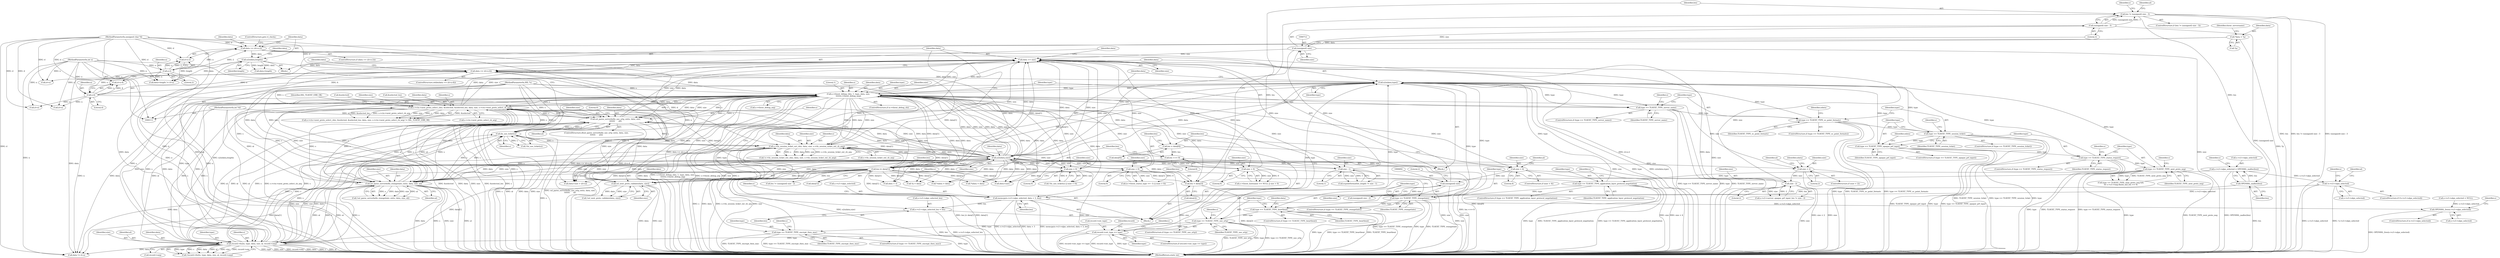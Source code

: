 digraph "0_openssl_fb0bc2b273bcc2d5401dd883fe869af4fc74bb21@API" {
"1000756" [label="(Call,memcpy(s->s3->alpn_selected, data + 3, len))"];
"1000743" [label="(Call,!s->s3->alpn_selected)"];
"1000734" [label="(Call,s->s3->alpn_selected = OPENSSL_malloc(len))"];
"1000740" [label="(Call,OPENSSL_malloc(len))"];
"1000708" [label="(Call,len != (unsigned) size - 3)"];
"1000702" [label="(Call,len = data[2])"];
"1000233" [label="(Call,s->tlsext_debug_cb(s, 1, type, data, size,\n\t\t\t\t\t\ts->tlsext_debug_arg))"];
"1000586" [label="(Call,s->ctx->next_proto_select_cb(s, &selected, &selected_len, data, size, s->ctx->next_proto_select_cb_arg))"];
"1000835" [label="(Call,ssl_parse_serverhello_use_srtp_ext(s, data, size,\n\t\t\t\t\t\t\t      al))"];
"1000389" [label="(Call,tls_use_ticket(s))"];
"1000372" [label="(Call,s->tls_session_ticket_ext_cb(s, data, size, s->tls_session_ticket_ext_cb_arg))"];
"1000781" [label="(Call,ssl_parse_serverhello_renegotiate_ext(s, data, size, al))"];
"1000889" [label="(Call,record->fn2(s, type, data, size, al, record->arg))"];
"1000114" [label="(MethodParameterIn,SSL *s)"];
"1000877" [label="(Call,record->ext_type == type)"];
"1000830" [label="(Call,type == TLSEXT_TYPE_use_srtp)"];
"1000793" [label="(Call,type == TLSEXT_TYPE_heartbeat)"];
"1000775" [label="(Call,type == TLSEXT_TYPE_renegotiate)"];
"1000645" [label="(Call,type == TLSEXT_TYPE_application_layer_protocol_negotiation)"];
"1000542" [label="(Call,type == TLSEXT_TYPE_next_proto_neg)"];
"1000512" [label="(Call,type == TLSEXT_TYPE_status_request)"];
"1000408" [label="(Call,type == TLSEXT_TYPE_opaque_prf_input)"];
"1000362" [label="(Call,type == TLSEXT_TYPE_session_ticket)"];
"1000269" [label="(Call,type == TLSEXT_TYPE_ec_point_formats)"];
"1000243" [label="(Call,type == TLSEXT_TYPE_server_name)"];
"1000214" [label="(Call,n2s(data,type))"];
"1000206" [label="(Call,data <= (d+n-4))"];
"1000926" [label="(Call,data += size)"];
"1000286" [label="(Call,size - 1)"];
"1000217" [label="(Call,n2s(data,size))"];
"1000682" [label="(Call,len |= data[1])"];
"1000679" [label="(Call,len <<= 8)"];
"1000674" [label="(Call,len = data[0])"];
"1000711" [label="(Call,(unsigned) size)"];
"1000691" [label="(Call,(unsigned) size)"];
"1000664" [label="(Call,size < 4)"];
"1000441" [label="(Call,size - 2)"];
"1000417" [label="(Call,size < 2)"];
"1000524" [label="(Call,size > 0)"];
"1000254" [label="(Call,size > 0)"];
"1000391" [label="(Call,size > 0)"];
"1000187" [label="(Call,n2s(data,length))"];
"1000179" [label="(Call,data >= (d+n-2))"];
"1000124" [label="(Call,*data = *p)"];
"1000116" [label="(MethodParameterIn,unsigned char *d)"];
"1000183" [label="(Call,n-2)"];
"1000117" [label="(MethodParameterIn,int n)"];
"1000210" [label="(Call,n-4)"];
"1000903" [label="(Call,type == TLSEXT_TYPE_encrypt_then_mac)"];
"1000118" [label="(MethodParameterIn,int *al)"];
"1000574" [label="(Call,ssl_next_proto_validate(data, size))"];
"1000710" [label="(Call,(unsigned) size - 3)"];
"1000728" [label="(Call,OPENSSL_free(s->s3->alpn_selected))"];
"1000766" [label="(Call,s->s3->alpn_selected_len = len)"];
"1000375" [label="(Identifier,size)"];
"1000124" [label="(Call,*data = *p)"];
"1000388" [label="(Call,!tls_use_ticket(s))"];
"1000362" [label="(Call,type == TLSEXT_TYPE_session_ticket)"];
"1000689" [label="(Identifier,len)"];
"1000286" [label="(Call,size - 1)"];
"1000216" [label="(Identifier,type)"];
"1000371" [label="(Call,!s->tls_session_ticket_ext_cb(s, data, size, s->tls_session_ticket_ext_cb_arg))"];
"1000752" [label="(Identifier,al)"];
"1000235" [label="(Literal,1)"];
"1000234" [label="(Identifier,s)"];
"1000542" [label="(Call,type == TLSEXT_TYPE_next_proto_neg)"];
"1000690" [label="(Call,(unsigned) size - 2)"];
"1000512" [label="(Call,type == TLSEXT_TYPE_status_request)"];
"1000792" [label="(ControlStructure,if (type == TLSEXT_TYPE_heartbeat))"];
"1000725" [label="(Identifier,s)"];
"1000376" [label="(Call,s->tls_session_ticket_ext_cb_arg)"];
"1000781" [label="(Call,ssl_parse_serverhello_renegotiate_ext(s, data, size, al))"];
"1000243" [label="(Call,type == TLSEXT_TYPE_server_name)"];
"1000794" [label="(Identifier,type)"];
"1000237" [label="(Identifier,data)"];
"1000213" [label="(Block,)"];
"1000211" [label="(Identifier,n)"];
"1000393" [label="(Literal,0)"];
"1000998" [label="(Call,*p = data)"];
"1000775" [label="(Call,type == TLSEXT_TYPE_renegotiate)"];
"1000681" [label="(Literal,8)"];
"1000722" [label="(ControlStructure,if (s->s3->alpn_selected))"];
"1000663" [label="(ControlStructure,if (size < 4))"];
"1000890" [label="(Identifier,s)"];
"1000389" [label="(Call,tls_use_ticket(s))"];
"1000118" [label="(MethodParameterIn,int *al)"];
"1000718" [label="(Identifier,al)"];
"1000423" [label="(Identifier,al)"];
"1000835" [label="(Call,ssl_parse_serverhello_use_srtp_ext(s, data, size,\n\t\t\t\t\t\t\t      al))"];
"1000585" [label="(Call,s->ctx->next_proto_select_cb(s, &selected, &selected_len, data, size, s->ctx->next_proto_select_cb_arg) != SSL_TLSEXT_ERR_OK)"];
"1000766" [label="(Call,s->s3->alpn_selected_len = len)"];
"1000830" [label="(Call,type == TLSEXT_TYPE_use_srtp)"];
"1000759" [label="(Identifier,s)"];
"1000193" [label="(Identifier,data)"];
"1000130" [label="(Identifier,tlsext_servername)"];
"1000688" [label="(Call,len != (unsigned) size - 2)"];
"1000513" [label="(Identifier,type)"];
"1000780" [label="(Call,!ssl_parse_serverhello_renegotiate_ext(s, data, size, al))"];
"1000714" [label="(Literal,3)"];
"1000573" [label="(Call,!ssl_next_proto_validate(data, size))"];
"1000683" [label="(Identifier,len)"];
"1000236" [label="(Identifier,type)"];
"1000913" [label="(Identifier,s)"];
"1000831" [label="(Identifier,type)"];
"1000834" [label="(ControlStructure,if(ssl_parse_serverhello_use_srtp_ext(s, data, size,\n\t\t\t\t\t\t\t      al)))"];
"1000784" [label="(Identifier,size)"];
"1000774" [label="(ControlStructure,if (type == TLSEXT_TYPE_renegotiate))"];
"1000408" [label="(Call,type == TLSEXT_TYPE_opaque_prf_input)"];
"1000414" [label="(Identifier,sdata)"];
"1000270" [label="(Identifier,type)"];
"1000218" [label="(Identifier,data)"];
"1000590" [label="(Call,&selected_len)"];
"1000255" [label="(Identifier,size)"];
"1000902" [label="(ControlStructure,if (type == TLSEXT_TYPE_encrypt_then_mac))"];
"1000208" [label="(Call,d+n-4)"];
"1000782" [label="(Identifier,s)"];
"1000125" [label="(Identifier,data)"];
"1000729" [label="(Call,s->s3->alpn_selected)"];
"1000239" [label="(Call,s->tlsext_debug_arg)"];
"1000586" [label="(Call,s->ctx->next_proto_select_cb(s, &selected, &selected_len, data, size, s->ctx->next_proto_select_cb_arg))"];
"1000594" [label="(Call,s->ctx->next_proto_select_cb_arg)"];
"1000244" [label="(Identifier,type)"];
"1000648" [label="(Block,)"];
"1000206" [label="(Call,data <= (d+n-4))"];
"1000409" [label="(Identifier,type)"];
"1000709" [label="(Identifier,len)"];
"1000179" [label="(Call,data >= (d+n-2))"];
"1000876" [label="(ControlStructure,if (record->ext_type == type))"];
"1000777" [label="(Identifier,TLSEXT_TYPE_renegotiate)"];
"1000191" [label="(Call,data+length != d+n)"];
"1000713" [label="(Identifier,size)"];
"1000274" [label="(Call,*sdata = data)"];
"1000799" [label="(Identifier,data)"];
"1000288" [label="(Literal,1)"];
"1000691" [label="(Call,(unsigned) size)"];
"1000841" [label="(Literal,0)"];
"1000373" [label="(Identifier,s)"];
"1000116" [label="(MethodParameterIn,unsigned char *d)"];
"1000744" [label="(Call,s->s3->alpn_selected)"];
"1000664" [label="(Call,size < 4)"];
"1000181" [label="(Call,d+n-2)"];
"1000682" [label="(Call,len |= data[1])"];
"1000407" [label="(ControlStructure,if (type == TLSEXT_TYPE_opaque_prf_input))"];
"1000769" [label="(Identifier,s)"];
"1000435" [label="(Call,s->s3->server_opaque_prf_input_len != size - 2)"];
"1000284" [label="(Call,ecpointformatlist_length != size - 1)"];
"1000878" [label="(Call,record->ext_type)"];
"1000520" [label="(Identifier,s)"];
"1000653" [label="(Identifier,s)"];
"1000180" [label="(Identifier,data)"];
"1000762" [label="(Call,data + 3)"];
"1000895" [label="(Call,record->arg)"];
"1000225" [label="(Call,d+n)"];
"1000189" [label="(Identifier,length)"];
"1000428" [label="(Identifier,sdata)"];
"1000212" [label="(Literal,4)"];
"1000413" [label="(Call,*sdata = data)"];
"1000670" [label="(Identifier,al)"];
"1000184" [label="(Identifier,n)"];
"1001032" [label="(MethodReturn,static int)"];
"1000525" [label="(Identifier,size)"];
"1000881" [label="(Identifier,type)"];
"1000187" [label="(Call,n2s(data,length))"];
"1000514" [label="(Identifier,TLSEXT_TYPE_status_request)"];
"1000215" [label="(Identifier,data)"];
"1000892" [label="(Identifier,data)"];
"1000114" [label="(MethodParameterIn,SSL *s)"];
"1000242" [label="(ControlStructure,if (type == TLSEXT_TYPE_server_name))"];
"1000679" [label="(Call,len <<= 8)"];
"1000229" [label="(ControlStructure,if (s->tlsext_debug_cb))"];
"1000704" [label="(Call,data[2])"];
"1000251" [label="(Identifier,s)"];
"1000877" [label="(Call,record->ext_type == type)"];
"1000756" [label="(Call,memcpy(s->s3->alpn_selected, data + 3, len))"];
"1000592" [label="(Identifier,data)"];
"1000223" [label="(Identifier,data)"];
"1000511" [label="(ControlStructure,if (type == TLSEXT_TYPE_status_request))"];
"1000783" [label="(Identifier,data)"];
"1000390" [label="(Identifier,s)"];
"1000666" [label="(Literal,4)"];
"1000364" [label="(Identifier,TLSEXT_TYPE_session_ticket)"];
"1000205" [label="(ControlStructure,while(data <= (d+n-4)))"];
"1000886" [label="(Identifier,record)"];
"1000117" [label="(MethodParameterIn,int n)"];
"1000587" [label="(Identifier,s)"];
"1000214" [label="(Call,n2s(data,type))"];
"1000287" [label="(Identifier,size)"];
"1000904" [label="(Identifier,type)"];
"1000646" [label="(Identifier,type)"];
"1000893" [label="(Identifier,size)"];
"1000392" [label="(Identifier,size)"];
"1000256" [label="(Literal,0)"];
"1000374" [label="(Identifier,data)"];
"1000928" [label="(Identifier,size)"];
"1000195" [label="(Call,d+n)"];
"1000927" [label="(Identifier,data)"];
"1000708" [label="(Call,len != (unsigned) size - 3)"];
"1000932" [label="(Call,d+n)"];
"1000254" [label="(Call,size > 0)"];
"1000894" [label="(Identifier,al)"];
"1000219" [label="(Identifier,size)"];
"1000665" [label="(Identifier,size)"];
"1000271" [label="(Identifier,TLSEXT_TYPE_ec_point_formats)"];
"1000517" [label="(Call,(s->tlsext_status_type == -1) || (size > 0))"];
"1000188" [label="(Identifier,data)"];
"1000575" [label="(Identifier,data)"];
"1000864" [label="(Identifier,i)"];
"1000743" [label="(Call,!s->s3->alpn_selected)"];
"1000931" [label="(Identifier,data)"];
"1000839" [label="(Identifier,al)"];
"1000846" [label="(Identifier,s)"];
"1000767" [label="(Call,s->s3->alpn_selected_len)"];
"1000888" [label="(Call,!record->fn2(s, type, data, size, al, record->arg))"];
"1000361" [label="(ControlStructure,if (type == TLSEXT_TYPE_session_ticket))"];
"1000233" [label="(Call,s->tlsext_debug_cb(s, 1, type, data, size,\n\t\t\t\t\t\ts->tlsext_debug_arg))"];
"1000544" [label="(Identifier,TLSEXT_TYPE_next_proto_neg)"];
"1000707" [label="(ControlStructure,if (len != (unsigned) size - 3))"];
"1000905" [label="(Identifier,TLSEXT_TYPE_encrypt_then_mac)"];
"1000599" [label="(Identifier,SSL_TLSEXT_ERR_OK)"];
"1000728" [label="(Call,OPENSSL_free(s->s3->alpn_selected))"];
"1000156" [label="(Call,s->s3->alpn_selected = NULL)"];
"1000372" [label="(Call,s->tls_session_ticket_ext_cb(s, data, size, s->tls_session_ticket_ext_cb_arg))"];
"1000746" [label="(Identifier,s)"];
"1000734" [label="(Call,s->s3->alpn_selected = OPENSSL_malloc(len))"];
"1000245" [label="(Identifier,TLSEXT_TYPE_server_name)"];
"1000785" [label="(Identifier,al)"];
"1000248" [label="(Call,s->tlsext_hostname == NULL || size > 0)"];
"1000644" [label="(ControlStructure,if (type == TLSEXT_TYPE_application_layer_protocol_negotiation))"];
"1000221" [label="(Call,data+size > (d+n))"];
"1000418" [label="(Identifier,size)"];
"1000647" [label="(Identifier,TLSEXT_TYPE_application_layer_protocol_negotiation)"];
"1000217" [label="(Call,n2s(data,size))"];
"1000684" [label="(Call,data[1])"];
"1000543" [label="(Identifier,type)"];
"1000417" [label="(Call,size < 2)"];
"1000541" [label="(Call,type == TLSEXT_TYPE_next_proto_neg &&\n\t\t\t s->s3->tmp.finish_md_len == 0)"];
"1000675" [label="(Identifier,len)"];
"1000185" [label="(Literal,2)"];
"1000207" [label="(Identifier,data)"];
"1000269" [label="(Call,type == TLSEXT_TYPE_ec_point_formats)"];
"1000930" [label="(Call,data != d+n)"];
"1000741" [label="(Identifier,len)"];
"1000829" [label="(ControlStructure,if (type == TLSEXT_TYPE_use_srtp))"];
"1000776" [label="(Identifier,type)"];
"1000363" [label="(Identifier,type)"];
"1000275" [label="(Identifier,sdata)"];
"1000443" [label="(Literal,2)"];
"1000837" [label="(Identifier,data)"];
"1000178" [label="(ControlStructure,if (data >= (d+n-2)))"];
"1000119" [label="(Block,)"];
"1000693" [label="(Identifier,size)"];
"1000710" [label="(Call,(unsigned) size - 3)"];
"1000442" [label="(Identifier,size)"];
"1000838" [label="(Identifier,size)"];
"1000735" [label="(Call,s->s3->alpn_selected)"];
"1000186" [label="(ControlStructure,goto ri_check;)"];
"1000680" [label="(Identifier,len)"];
"1000765" [label="(Identifier,len)"];
"1000387" [label="(Call,!tls_use_ticket(s) || (size > 0))"];
"1000588" [label="(Call,&selected)"];
"1000836" [label="(Identifier,s)"];
"1000889" [label="(Call,record->fn2(s, type, data, size, al, record->arg))"];
"1000926" [label="(Call,data += size)"];
"1000702" [label="(Call,len = data[2])"];
"1000711" [label="(Call,(unsigned) size)"];
"1000192" [label="(Call,data+length)"];
"1000742" [label="(ControlStructure,if (!s->s3->alpn_selected))"];
"1000772" [label="(Identifier,len)"];
"1000793" [label="(Call,type == TLSEXT_TYPE_heartbeat)"];
"1000676" [label="(Call,data[0])"];
"1000210" [label="(Call,n-4)"];
"1000238" [label="(Identifier,size)"];
"1000410" [label="(Identifier,TLSEXT_TYPE_opaque_prf_input)"];
"1000740" [label="(Call,OPENSSL_malloc(len))"];
"1000903" [label="(Call,type == TLSEXT_TYPE_encrypt_then_mac)"];
"1000222" [label="(Call,data+size)"];
"1000703" [label="(Identifier,len)"];
"1000795" [label="(Identifier,TLSEXT_TYPE_heartbeat)"];
"1000576" [label="(Identifier,size)"];
"1000391" [label="(Call,size > 0)"];
"1000832" [label="(Identifier,TLSEXT_TYPE_use_srtp)"];
"1000645" [label="(Call,type == TLSEXT_TYPE_application_layer_protocol_negotiation)"];
"1000674" [label="(Call,len = data[0])"];
"1000737" [label="(Identifier,s)"];
"1000891" [label="(Identifier,type)"];
"1000419" [label="(Literal,2)"];
"1000526" [label="(Literal,0)"];
"1000757" [label="(Call,s->s3->alpn_selected)"];
"1000549" [label="(Identifier,s)"];
"1000126" [label="(Call,*p)"];
"1000416" [label="(ControlStructure,if (size < 2))"];
"1000441" [label="(Call,size - 2)"];
"1000268" [label="(ControlStructure,if (type == TLSEXT_TYPE_ec_point_formats))"];
"1000574" [label="(Call,ssl_next_proto_validate(data, size))"];
"1000694" [label="(Literal,2)"];
"1000593" [label="(Identifier,size)"];
"1000369" [label="(Identifier,s)"];
"1000183" [label="(Call,n-2)"];
"1000524" [label="(Call,size > 0)"];
"1000756" -> "1000648"  [label="AST: "];
"1000756" -> "1000765"  [label="CFG: "];
"1000757" -> "1000756"  [label="AST: "];
"1000762" -> "1000756"  [label="AST: "];
"1000765" -> "1000756"  [label="AST: "];
"1000769" -> "1000756"  [label="CFG: "];
"1000756" -> "1001032"  [label="DDG: s->s3->alpn_selected"];
"1000756" -> "1001032"  [label="DDG: data + 3"];
"1000756" -> "1001032"  [label="DDG: memcpy(s->s3->alpn_selected, data + 3, len)"];
"1000756" -> "1000728"  [label="DDG: s->s3->alpn_selected"];
"1000743" -> "1000756"  [label="DDG: s->s3->alpn_selected"];
"1000682" -> "1000756"  [label="DDG: data[1]"];
"1000233" -> "1000756"  [label="DDG: data"];
"1000217" -> "1000756"  [label="DDG: data"];
"1000740" -> "1000756"  [label="DDG: len"];
"1000756" -> "1000766"  [label="DDG: len"];
"1000743" -> "1000742"  [label="AST: "];
"1000743" -> "1000744"  [label="CFG: "];
"1000744" -> "1000743"  [label="AST: "];
"1000752" -> "1000743"  [label="CFG: "];
"1000759" -> "1000743"  [label="CFG: "];
"1000743" -> "1001032"  [label="DDG: s->s3->alpn_selected"];
"1000743" -> "1001032"  [label="DDG: !s->s3->alpn_selected"];
"1000734" -> "1000743"  [label="DDG: s->s3->alpn_selected"];
"1000734" -> "1000648"  [label="AST: "];
"1000734" -> "1000740"  [label="CFG: "];
"1000735" -> "1000734"  [label="AST: "];
"1000740" -> "1000734"  [label="AST: "];
"1000746" -> "1000734"  [label="CFG: "];
"1000734" -> "1001032"  [label="DDG: OPENSSL_malloc(len)"];
"1000740" -> "1000734"  [label="DDG: len"];
"1000740" -> "1000741"  [label="CFG: "];
"1000741" -> "1000740"  [label="AST: "];
"1000740" -> "1001032"  [label="DDG: len"];
"1000708" -> "1000740"  [label="DDG: len"];
"1000708" -> "1000707"  [label="AST: "];
"1000708" -> "1000710"  [label="CFG: "];
"1000709" -> "1000708"  [label="AST: "];
"1000710" -> "1000708"  [label="AST: "];
"1000718" -> "1000708"  [label="CFG: "];
"1000725" -> "1000708"  [label="CFG: "];
"1000708" -> "1001032"  [label="DDG: len"];
"1000708" -> "1001032"  [label="DDG: len != (unsigned) size - 3"];
"1000708" -> "1001032"  [label="DDG: (unsigned) size - 3"];
"1000702" -> "1000708"  [label="DDG: len"];
"1000710" -> "1000708"  [label="DDG: (unsigned) size"];
"1000710" -> "1000708"  [label="DDG: 3"];
"1000702" -> "1000648"  [label="AST: "];
"1000702" -> "1000704"  [label="CFG: "];
"1000703" -> "1000702"  [label="AST: "];
"1000704" -> "1000702"  [label="AST: "];
"1000709" -> "1000702"  [label="CFG: "];
"1000702" -> "1001032"  [label="DDG: data[2]"];
"1000233" -> "1000702"  [label="DDG: data"];
"1000217" -> "1000702"  [label="DDG: data"];
"1000682" -> "1000702"  [label="DDG: data[1]"];
"1000233" -> "1000229"  [label="AST: "];
"1000233" -> "1000239"  [label="CFG: "];
"1000234" -> "1000233"  [label="AST: "];
"1000235" -> "1000233"  [label="AST: "];
"1000236" -> "1000233"  [label="AST: "];
"1000237" -> "1000233"  [label="AST: "];
"1000238" -> "1000233"  [label="AST: "];
"1000239" -> "1000233"  [label="AST: "];
"1000244" -> "1000233"  [label="CFG: "];
"1000233" -> "1001032"  [label="DDG: data"];
"1000233" -> "1001032"  [label="DDG: s->tlsext_debug_cb(s, 1, type, data, size,\n\t\t\t\t\t\ts->tlsext_debug_arg)"];
"1000233" -> "1001032"  [label="DDG: s->tlsext_debug_arg"];
"1000233" -> "1001032"  [label="DDG: size"];
"1000233" -> "1001032"  [label="DDG: s"];
"1000233" -> "1000206"  [label="DDG: data"];
"1000233" -> "1000214"  [label="DDG: data"];
"1000233" -> "1000217"  [label="DDG: data"];
"1000233" -> "1000217"  [label="DDG: size"];
"1000233" -> "1000221"  [label="DDG: data"];
"1000233" -> "1000222"  [label="DDG: data"];
"1000586" -> "1000233"  [label="DDG: s"];
"1000835" -> "1000233"  [label="DDG: s"];
"1000389" -> "1000233"  [label="DDG: s"];
"1000781" -> "1000233"  [label="DDG: s"];
"1000889" -> "1000233"  [label="DDG: s"];
"1000114" -> "1000233"  [label="DDG: s"];
"1000214" -> "1000233"  [label="DDG: type"];
"1000682" -> "1000233"  [label="DDG: data[1]"];
"1000217" -> "1000233"  [label="DDG: data"];
"1000217" -> "1000233"  [label="DDG: size"];
"1000233" -> "1000243"  [label="DDG: type"];
"1000233" -> "1000254"  [label="DDG: size"];
"1000233" -> "1000274"  [label="DDG: data"];
"1000233" -> "1000286"  [label="DDG: size"];
"1000233" -> "1000372"  [label="DDG: s"];
"1000233" -> "1000372"  [label="DDG: data"];
"1000233" -> "1000372"  [label="DDG: size"];
"1000233" -> "1000389"  [label="DDG: s"];
"1000233" -> "1000391"  [label="DDG: size"];
"1000233" -> "1000413"  [label="DDG: data"];
"1000233" -> "1000417"  [label="DDG: size"];
"1000233" -> "1000524"  [label="DDG: size"];
"1000233" -> "1000574"  [label="DDG: data"];
"1000233" -> "1000574"  [label="DDG: size"];
"1000233" -> "1000586"  [label="DDG: s"];
"1000233" -> "1000586"  [label="DDG: data"];
"1000233" -> "1000664"  [label="DDG: size"];
"1000233" -> "1000674"  [label="DDG: data"];
"1000233" -> "1000682"  [label="DDG: data"];
"1000233" -> "1000762"  [label="DDG: data"];
"1000233" -> "1000781"  [label="DDG: s"];
"1000233" -> "1000781"  [label="DDG: data"];
"1000233" -> "1000781"  [label="DDG: size"];
"1000233" -> "1000835"  [label="DDG: s"];
"1000233" -> "1000835"  [label="DDG: data"];
"1000233" -> "1000835"  [label="DDG: size"];
"1000233" -> "1000889"  [label="DDG: s"];
"1000233" -> "1000889"  [label="DDG: data"];
"1000233" -> "1000889"  [label="DDG: size"];
"1000233" -> "1000926"  [label="DDG: size"];
"1000233" -> "1000926"  [label="DDG: data"];
"1000233" -> "1000930"  [label="DDG: data"];
"1000233" -> "1000998"  [label="DDG: data"];
"1000586" -> "1000585"  [label="AST: "];
"1000586" -> "1000594"  [label="CFG: "];
"1000587" -> "1000586"  [label="AST: "];
"1000588" -> "1000586"  [label="AST: "];
"1000590" -> "1000586"  [label="AST: "];
"1000592" -> "1000586"  [label="AST: "];
"1000593" -> "1000586"  [label="AST: "];
"1000594" -> "1000586"  [label="AST: "];
"1000599" -> "1000586"  [label="CFG: "];
"1000586" -> "1001032"  [label="DDG: &selected_len"];
"1000586" -> "1001032"  [label="DDG: &selected"];
"1000586" -> "1001032"  [label="DDG: data"];
"1000586" -> "1001032"  [label="DDG: s"];
"1000586" -> "1001032"  [label="DDG: s->ctx->next_proto_select_cb_arg"];
"1000586" -> "1001032"  [label="DDG: size"];
"1000586" -> "1000217"  [label="DDG: size"];
"1000586" -> "1000372"  [label="DDG: s"];
"1000586" -> "1000389"  [label="DDG: s"];
"1000586" -> "1000585"  [label="DDG: &selected"];
"1000586" -> "1000585"  [label="DDG: &selected_len"];
"1000586" -> "1000585"  [label="DDG: s->ctx->next_proto_select_cb_arg"];
"1000586" -> "1000585"  [label="DDG: size"];
"1000586" -> "1000585"  [label="DDG: s"];
"1000586" -> "1000585"  [label="DDG: data"];
"1000835" -> "1000586"  [label="DDG: s"];
"1000389" -> "1000586"  [label="DDG: s"];
"1000781" -> "1000586"  [label="DDG: s"];
"1000889" -> "1000586"  [label="DDG: s"];
"1000114" -> "1000586"  [label="DDG: s"];
"1000574" -> "1000586"  [label="DDG: data"];
"1000574" -> "1000586"  [label="DDG: size"];
"1000682" -> "1000586"  [label="DDG: data[1]"];
"1000217" -> "1000586"  [label="DDG: data"];
"1000586" -> "1000781"  [label="DDG: s"];
"1000586" -> "1000835"  [label="DDG: s"];
"1000586" -> "1000889"  [label="DDG: s"];
"1000586" -> "1000926"  [label="DDG: size"];
"1000586" -> "1000926"  [label="DDG: data"];
"1000835" -> "1000834"  [label="AST: "];
"1000835" -> "1000839"  [label="CFG: "];
"1000836" -> "1000835"  [label="AST: "];
"1000837" -> "1000835"  [label="AST: "];
"1000838" -> "1000835"  [label="AST: "];
"1000839" -> "1000835"  [label="AST: "];
"1000841" -> "1000835"  [label="CFG: "];
"1000927" -> "1000835"  [label="CFG: "];
"1000835" -> "1001032"  [label="DDG: size"];
"1000835" -> "1001032"  [label="DDG: ssl_parse_serverhello_use_srtp_ext(s, data, size,\n\t\t\t\t\t\t\t      al)"];
"1000835" -> "1001032"  [label="DDG: s"];
"1000835" -> "1001032"  [label="DDG: al"];
"1000835" -> "1001032"  [label="DDG: data"];
"1000835" -> "1000217"  [label="DDG: size"];
"1000835" -> "1000372"  [label="DDG: s"];
"1000835" -> "1000389"  [label="DDG: s"];
"1000835" -> "1000781"  [label="DDG: s"];
"1000835" -> "1000781"  [label="DDG: al"];
"1000389" -> "1000835"  [label="DDG: s"];
"1000781" -> "1000835"  [label="DDG: s"];
"1000781" -> "1000835"  [label="DDG: al"];
"1000889" -> "1000835"  [label="DDG: s"];
"1000889" -> "1000835"  [label="DDG: al"];
"1000114" -> "1000835"  [label="DDG: s"];
"1000682" -> "1000835"  [label="DDG: data[1]"];
"1000217" -> "1000835"  [label="DDG: data"];
"1000217" -> "1000835"  [label="DDG: size"];
"1000118" -> "1000835"  [label="DDG: al"];
"1000835" -> "1000889"  [label="DDG: s"];
"1000835" -> "1000889"  [label="DDG: al"];
"1000835" -> "1000926"  [label="DDG: size"];
"1000835" -> "1000926"  [label="DDG: data"];
"1000389" -> "1000388"  [label="AST: "];
"1000389" -> "1000390"  [label="CFG: "];
"1000390" -> "1000389"  [label="AST: "];
"1000388" -> "1000389"  [label="CFG: "];
"1000389" -> "1001032"  [label="DDG: s"];
"1000389" -> "1000372"  [label="DDG: s"];
"1000389" -> "1000388"  [label="DDG: s"];
"1000372" -> "1000389"  [label="DDG: s"];
"1000781" -> "1000389"  [label="DDG: s"];
"1000889" -> "1000389"  [label="DDG: s"];
"1000114" -> "1000389"  [label="DDG: s"];
"1000389" -> "1000781"  [label="DDG: s"];
"1000389" -> "1000889"  [label="DDG: s"];
"1000372" -> "1000371"  [label="AST: "];
"1000372" -> "1000376"  [label="CFG: "];
"1000373" -> "1000372"  [label="AST: "];
"1000374" -> "1000372"  [label="AST: "];
"1000375" -> "1000372"  [label="AST: "];
"1000376" -> "1000372"  [label="AST: "];
"1000371" -> "1000372"  [label="CFG: "];
"1000372" -> "1001032"  [label="DDG: s->tls_session_ticket_ext_cb_arg"];
"1000372" -> "1001032"  [label="DDG: size"];
"1000372" -> "1001032"  [label="DDG: s"];
"1000372" -> "1001032"  [label="DDG: data"];
"1000372" -> "1000217"  [label="DDG: size"];
"1000372" -> "1000371"  [label="DDG: s"];
"1000372" -> "1000371"  [label="DDG: data"];
"1000372" -> "1000371"  [label="DDG: size"];
"1000372" -> "1000371"  [label="DDG: s->tls_session_ticket_ext_cb_arg"];
"1000781" -> "1000372"  [label="DDG: s"];
"1000889" -> "1000372"  [label="DDG: s"];
"1000114" -> "1000372"  [label="DDG: s"];
"1000682" -> "1000372"  [label="DDG: data[1]"];
"1000217" -> "1000372"  [label="DDG: data"];
"1000217" -> "1000372"  [label="DDG: size"];
"1000372" -> "1000391"  [label="DDG: size"];
"1000372" -> "1000926"  [label="DDG: size"];
"1000372" -> "1000926"  [label="DDG: data"];
"1000781" -> "1000780"  [label="AST: "];
"1000781" -> "1000785"  [label="CFG: "];
"1000782" -> "1000781"  [label="AST: "];
"1000783" -> "1000781"  [label="AST: "];
"1000784" -> "1000781"  [label="AST: "];
"1000785" -> "1000781"  [label="AST: "];
"1000780" -> "1000781"  [label="CFG: "];
"1000781" -> "1001032"  [label="DDG: al"];
"1000781" -> "1001032"  [label="DDG: data"];
"1000781" -> "1001032"  [label="DDG: s"];
"1000781" -> "1001032"  [label="DDG: size"];
"1000781" -> "1000217"  [label="DDG: size"];
"1000781" -> "1000780"  [label="DDG: s"];
"1000781" -> "1000780"  [label="DDG: data"];
"1000781" -> "1000780"  [label="DDG: size"];
"1000781" -> "1000780"  [label="DDG: al"];
"1000889" -> "1000781"  [label="DDG: s"];
"1000889" -> "1000781"  [label="DDG: al"];
"1000114" -> "1000781"  [label="DDG: s"];
"1000682" -> "1000781"  [label="DDG: data[1]"];
"1000217" -> "1000781"  [label="DDG: data"];
"1000217" -> "1000781"  [label="DDG: size"];
"1000118" -> "1000781"  [label="DDG: al"];
"1000781" -> "1000889"  [label="DDG: s"];
"1000781" -> "1000889"  [label="DDG: al"];
"1000781" -> "1000926"  [label="DDG: size"];
"1000781" -> "1000926"  [label="DDG: data"];
"1000889" -> "1000888"  [label="AST: "];
"1000889" -> "1000895"  [label="CFG: "];
"1000890" -> "1000889"  [label="AST: "];
"1000891" -> "1000889"  [label="AST: "];
"1000892" -> "1000889"  [label="AST: "];
"1000893" -> "1000889"  [label="AST: "];
"1000894" -> "1000889"  [label="AST: "];
"1000895" -> "1000889"  [label="AST: "];
"1000888" -> "1000889"  [label="CFG: "];
"1000889" -> "1001032"  [label="DDG: type"];
"1000889" -> "1001032"  [label="DDG: size"];
"1000889" -> "1001032"  [label="DDG: record->arg"];
"1000889" -> "1001032"  [label="DDG: data"];
"1000889" -> "1001032"  [label="DDG: s"];
"1000889" -> "1001032"  [label="DDG: al"];
"1000889" -> "1000214"  [label="DDG: type"];
"1000889" -> "1000217"  [label="DDG: size"];
"1000889" -> "1000888"  [label="DDG: type"];
"1000889" -> "1000888"  [label="DDG: s"];
"1000889" -> "1000888"  [label="DDG: data"];
"1000889" -> "1000888"  [label="DDG: al"];
"1000889" -> "1000888"  [label="DDG: size"];
"1000889" -> "1000888"  [label="DDG: record->arg"];
"1000114" -> "1000889"  [label="DDG: s"];
"1000877" -> "1000889"  [label="DDG: type"];
"1000682" -> "1000889"  [label="DDG: data[1]"];
"1000217" -> "1000889"  [label="DDG: data"];
"1000217" -> "1000889"  [label="DDG: size"];
"1000118" -> "1000889"  [label="DDG: al"];
"1000889" -> "1000926"  [label="DDG: size"];
"1000889" -> "1000926"  [label="DDG: data"];
"1000889" -> "1000930"  [label="DDG: data"];
"1000114" -> "1000113"  [label="AST: "];
"1000114" -> "1001032"  [label="DDG: s"];
"1000877" -> "1000876"  [label="AST: "];
"1000877" -> "1000881"  [label="CFG: "];
"1000878" -> "1000877"  [label="AST: "];
"1000881" -> "1000877"  [label="AST: "];
"1000886" -> "1000877"  [label="CFG: "];
"1000864" -> "1000877"  [label="CFG: "];
"1000877" -> "1001032"  [label="DDG: record->ext_type"];
"1000877" -> "1001032"  [label="DDG: type"];
"1000877" -> "1001032"  [label="DDG: record->ext_type == type"];
"1000877" -> "1000214"  [label="DDG: type"];
"1000830" -> "1000877"  [label="DDG: type"];
"1000830" -> "1000829"  [label="AST: "];
"1000830" -> "1000832"  [label="CFG: "];
"1000831" -> "1000830"  [label="AST: "];
"1000832" -> "1000830"  [label="AST: "];
"1000836" -> "1000830"  [label="CFG: "];
"1000846" -> "1000830"  [label="CFG: "];
"1000830" -> "1001032"  [label="DDG: type == TLSEXT_TYPE_use_srtp"];
"1000830" -> "1001032"  [label="DDG: TLSEXT_TYPE_use_srtp"];
"1000830" -> "1001032"  [label="DDG: type"];
"1000830" -> "1000214"  [label="DDG: type"];
"1000793" -> "1000830"  [label="DDG: type"];
"1000830" -> "1000903"  [label="DDG: type"];
"1000793" -> "1000792"  [label="AST: "];
"1000793" -> "1000795"  [label="CFG: "];
"1000794" -> "1000793"  [label="AST: "];
"1000795" -> "1000793"  [label="AST: "];
"1000799" -> "1000793"  [label="CFG: "];
"1000831" -> "1000793"  [label="CFG: "];
"1000793" -> "1001032"  [label="DDG: type == TLSEXT_TYPE_heartbeat"];
"1000793" -> "1001032"  [label="DDG: TLSEXT_TYPE_heartbeat"];
"1000793" -> "1001032"  [label="DDG: type"];
"1000793" -> "1000214"  [label="DDG: type"];
"1000775" -> "1000793"  [label="DDG: type"];
"1000775" -> "1000774"  [label="AST: "];
"1000775" -> "1000777"  [label="CFG: "];
"1000776" -> "1000775"  [label="AST: "];
"1000777" -> "1000775"  [label="AST: "];
"1000782" -> "1000775"  [label="CFG: "];
"1000794" -> "1000775"  [label="CFG: "];
"1000775" -> "1001032"  [label="DDG: type"];
"1000775" -> "1001032"  [label="DDG: TLSEXT_TYPE_renegotiate"];
"1000775" -> "1001032"  [label="DDG: type == TLSEXT_TYPE_renegotiate"];
"1000775" -> "1000214"  [label="DDG: type"];
"1000645" -> "1000775"  [label="DDG: type"];
"1000645" -> "1000644"  [label="AST: "];
"1000645" -> "1000647"  [label="CFG: "];
"1000646" -> "1000645"  [label="AST: "];
"1000647" -> "1000645"  [label="AST: "];
"1000653" -> "1000645"  [label="CFG: "];
"1000776" -> "1000645"  [label="CFG: "];
"1000645" -> "1001032"  [label="DDG: type"];
"1000645" -> "1001032"  [label="DDG: TLSEXT_TYPE_application_layer_protocol_negotiation"];
"1000645" -> "1001032"  [label="DDG: type == TLSEXT_TYPE_application_layer_protocol_negotiation"];
"1000645" -> "1000214"  [label="DDG: type"];
"1000542" -> "1000645"  [label="DDG: type"];
"1000542" -> "1000541"  [label="AST: "];
"1000542" -> "1000544"  [label="CFG: "];
"1000543" -> "1000542"  [label="AST: "];
"1000544" -> "1000542"  [label="AST: "];
"1000549" -> "1000542"  [label="CFG: "];
"1000541" -> "1000542"  [label="CFG: "];
"1000542" -> "1001032"  [label="DDG: type"];
"1000542" -> "1001032"  [label="DDG: TLSEXT_TYPE_next_proto_neg"];
"1000542" -> "1000214"  [label="DDG: type"];
"1000542" -> "1000541"  [label="DDG: type"];
"1000542" -> "1000541"  [label="DDG: TLSEXT_TYPE_next_proto_neg"];
"1000512" -> "1000542"  [label="DDG: type"];
"1000512" -> "1000511"  [label="AST: "];
"1000512" -> "1000514"  [label="CFG: "];
"1000513" -> "1000512"  [label="AST: "];
"1000514" -> "1000512"  [label="AST: "];
"1000520" -> "1000512"  [label="CFG: "];
"1000543" -> "1000512"  [label="CFG: "];
"1000512" -> "1001032"  [label="DDG: type"];
"1000512" -> "1001032"  [label="DDG: TLSEXT_TYPE_status_request"];
"1000512" -> "1001032"  [label="DDG: type == TLSEXT_TYPE_status_request"];
"1000512" -> "1000214"  [label="DDG: type"];
"1000408" -> "1000512"  [label="DDG: type"];
"1000408" -> "1000407"  [label="AST: "];
"1000408" -> "1000410"  [label="CFG: "];
"1000409" -> "1000408"  [label="AST: "];
"1000410" -> "1000408"  [label="AST: "];
"1000414" -> "1000408"  [label="CFG: "];
"1000513" -> "1000408"  [label="CFG: "];
"1000408" -> "1001032"  [label="DDG: type"];
"1000408" -> "1001032"  [label="DDG: type == TLSEXT_TYPE_opaque_prf_input"];
"1000408" -> "1001032"  [label="DDG: TLSEXT_TYPE_opaque_prf_input"];
"1000408" -> "1000214"  [label="DDG: type"];
"1000362" -> "1000408"  [label="DDG: type"];
"1000362" -> "1000361"  [label="AST: "];
"1000362" -> "1000364"  [label="CFG: "];
"1000363" -> "1000362"  [label="AST: "];
"1000364" -> "1000362"  [label="AST: "];
"1000369" -> "1000362"  [label="CFG: "];
"1000409" -> "1000362"  [label="CFG: "];
"1000362" -> "1001032"  [label="DDG: TLSEXT_TYPE_session_ticket"];
"1000362" -> "1001032"  [label="DDG: type == TLSEXT_TYPE_session_ticket"];
"1000362" -> "1001032"  [label="DDG: type"];
"1000362" -> "1000214"  [label="DDG: type"];
"1000269" -> "1000362"  [label="DDG: type"];
"1000269" -> "1000268"  [label="AST: "];
"1000269" -> "1000271"  [label="CFG: "];
"1000270" -> "1000269"  [label="AST: "];
"1000271" -> "1000269"  [label="AST: "];
"1000275" -> "1000269"  [label="CFG: "];
"1000363" -> "1000269"  [label="CFG: "];
"1000269" -> "1001032"  [label="DDG: type == TLSEXT_TYPE_ec_point_formats"];
"1000269" -> "1001032"  [label="DDG: type"];
"1000269" -> "1001032"  [label="DDG: TLSEXT_TYPE_ec_point_formats"];
"1000269" -> "1000214"  [label="DDG: type"];
"1000243" -> "1000269"  [label="DDG: type"];
"1000243" -> "1000242"  [label="AST: "];
"1000243" -> "1000245"  [label="CFG: "];
"1000244" -> "1000243"  [label="AST: "];
"1000245" -> "1000243"  [label="AST: "];
"1000251" -> "1000243"  [label="CFG: "];
"1000270" -> "1000243"  [label="CFG: "];
"1000243" -> "1001032"  [label="DDG: type"];
"1000243" -> "1001032"  [label="DDG: TLSEXT_TYPE_server_name"];
"1000243" -> "1001032"  [label="DDG: type == TLSEXT_TYPE_server_name"];
"1000243" -> "1000214"  [label="DDG: type"];
"1000214" -> "1000243"  [label="DDG: type"];
"1000214" -> "1000213"  [label="AST: "];
"1000214" -> "1000216"  [label="CFG: "];
"1000215" -> "1000214"  [label="AST: "];
"1000216" -> "1000214"  [label="AST: "];
"1000218" -> "1000214"  [label="CFG: "];
"1000214" -> "1001032"  [label="DDG: type"];
"1000214" -> "1001032"  [label="DDG: n2s(data,type)"];
"1000206" -> "1000214"  [label="DDG: data"];
"1000682" -> "1000214"  [label="DDG: data[1]"];
"1000217" -> "1000214"  [label="DDG: data"];
"1000903" -> "1000214"  [label="DDG: type"];
"1000214" -> "1000217"  [label="DDG: data"];
"1000206" -> "1000205"  [label="AST: "];
"1000206" -> "1000208"  [label="CFG: "];
"1000207" -> "1000206"  [label="AST: "];
"1000208" -> "1000206"  [label="AST: "];
"1000215" -> "1000206"  [label="CFG: "];
"1000931" -> "1000206"  [label="CFG: "];
"1000206" -> "1001032"  [label="DDG: data <= (d+n-4)"];
"1000206" -> "1001032"  [label="DDG: d+n-4"];
"1000926" -> "1000206"  [label="DDG: data"];
"1000682" -> "1000206"  [label="DDG: data[1]"];
"1000187" -> "1000206"  [label="DDG: data"];
"1000217" -> "1000206"  [label="DDG: data"];
"1000116" -> "1000206"  [label="DDG: d"];
"1000210" -> "1000206"  [label="DDG: n"];
"1000210" -> "1000206"  [label="DDG: 4"];
"1000206" -> "1000930"  [label="DDG: data"];
"1000926" -> "1000213"  [label="AST: "];
"1000926" -> "1000928"  [label="CFG: "];
"1000927" -> "1000926"  [label="AST: "];
"1000928" -> "1000926"  [label="AST: "];
"1000207" -> "1000926"  [label="CFG: "];
"1000926" -> "1001032"  [label="DDG: size"];
"1000286" -> "1000926"  [label="DDG: size"];
"1000711" -> "1000926"  [label="DDG: size"];
"1000441" -> "1000926"  [label="DDG: size"];
"1000524" -> "1000926"  [label="DDG: size"];
"1000254" -> "1000926"  [label="DDG: size"];
"1000391" -> "1000926"  [label="DDG: size"];
"1000217" -> "1000926"  [label="DDG: size"];
"1000217" -> "1000926"  [label="DDG: data"];
"1000682" -> "1000926"  [label="DDG: data[1]"];
"1000286" -> "1000284"  [label="AST: "];
"1000286" -> "1000288"  [label="CFG: "];
"1000287" -> "1000286"  [label="AST: "];
"1000288" -> "1000286"  [label="AST: "];
"1000284" -> "1000286"  [label="CFG: "];
"1000286" -> "1001032"  [label="DDG: size"];
"1000286" -> "1000217"  [label="DDG: size"];
"1000286" -> "1000284"  [label="DDG: size"];
"1000286" -> "1000284"  [label="DDG: 1"];
"1000217" -> "1000286"  [label="DDG: size"];
"1000217" -> "1000213"  [label="AST: "];
"1000217" -> "1000219"  [label="CFG: "];
"1000218" -> "1000217"  [label="AST: "];
"1000219" -> "1000217"  [label="AST: "];
"1000223" -> "1000217"  [label="CFG: "];
"1000217" -> "1001032"  [label="DDG: n2s(data,size)"];
"1000682" -> "1000217"  [label="DDG: data[1]"];
"1000711" -> "1000217"  [label="DDG: size"];
"1000441" -> "1000217"  [label="DDG: size"];
"1000524" -> "1000217"  [label="DDG: size"];
"1000254" -> "1000217"  [label="DDG: size"];
"1000391" -> "1000217"  [label="DDG: size"];
"1000217" -> "1000221"  [label="DDG: data"];
"1000217" -> "1000221"  [label="DDG: size"];
"1000217" -> "1000222"  [label="DDG: data"];
"1000217" -> "1000222"  [label="DDG: size"];
"1000217" -> "1000254"  [label="DDG: size"];
"1000217" -> "1000274"  [label="DDG: data"];
"1000217" -> "1000391"  [label="DDG: size"];
"1000217" -> "1000413"  [label="DDG: data"];
"1000217" -> "1000417"  [label="DDG: size"];
"1000217" -> "1000524"  [label="DDG: size"];
"1000217" -> "1000574"  [label="DDG: data"];
"1000217" -> "1000574"  [label="DDG: size"];
"1000217" -> "1000664"  [label="DDG: size"];
"1000217" -> "1000682"  [label="DDG: data"];
"1000217" -> "1000762"  [label="DDG: data"];
"1000217" -> "1000930"  [label="DDG: data"];
"1000217" -> "1000998"  [label="DDG: data"];
"1000682" -> "1000648"  [label="AST: "];
"1000682" -> "1000684"  [label="CFG: "];
"1000683" -> "1000682"  [label="AST: "];
"1000684" -> "1000682"  [label="AST: "];
"1000689" -> "1000682"  [label="CFG: "];
"1000682" -> "1001032"  [label="DDG: len |= data[1]"];
"1000682" -> "1001032"  [label="DDG: data[1]"];
"1000682" -> "1000221"  [label="DDG: data[1]"];
"1000682" -> "1000222"  [label="DDG: data[1]"];
"1000682" -> "1000274"  [label="DDG: data[1]"];
"1000682" -> "1000413"  [label="DDG: data[1]"];
"1000682" -> "1000574"  [label="DDG: data[1]"];
"1000679" -> "1000682"  [label="DDG: len"];
"1000682" -> "1000688"  [label="DDG: len"];
"1000682" -> "1000762"  [label="DDG: data[1]"];
"1000682" -> "1000930"  [label="DDG: data[1]"];
"1000682" -> "1000998"  [label="DDG: data[1]"];
"1000679" -> "1000648"  [label="AST: "];
"1000679" -> "1000681"  [label="CFG: "];
"1000680" -> "1000679"  [label="AST: "];
"1000681" -> "1000679"  [label="AST: "];
"1000683" -> "1000679"  [label="CFG: "];
"1000679" -> "1001032"  [label="DDG: len <<= 8"];
"1000674" -> "1000679"  [label="DDG: len"];
"1000674" -> "1000648"  [label="AST: "];
"1000674" -> "1000676"  [label="CFG: "];
"1000675" -> "1000674"  [label="AST: "];
"1000676" -> "1000674"  [label="AST: "];
"1000680" -> "1000674"  [label="CFG: "];
"1000674" -> "1001032"  [label="DDG: data[0]"];
"1000711" -> "1000710"  [label="AST: "];
"1000711" -> "1000713"  [label="CFG: "];
"1000712" -> "1000711"  [label="AST: "];
"1000713" -> "1000711"  [label="AST: "];
"1000714" -> "1000711"  [label="CFG: "];
"1000711" -> "1001032"  [label="DDG: size"];
"1000711" -> "1000710"  [label="DDG: size"];
"1000691" -> "1000711"  [label="DDG: size"];
"1000691" -> "1000690"  [label="AST: "];
"1000691" -> "1000693"  [label="CFG: "];
"1000692" -> "1000691"  [label="AST: "];
"1000693" -> "1000691"  [label="AST: "];
"1000694" -> "1000691"  [label="CFG: "];
"1000691" -> "1001032"  [label="DDG: size"];
"1000691" -> "1000690"  [label="DDG: size"];
"1000664" -> "1000691"  [label="DDG: size"];
"1000664" -> "1000663"  [label="AST: "];
"1000664" -> "1000666"  [label="CFG: "];
"1000665" -> "1000664"  [label="AST: "];
"1000666" -> "1000664"  [label="AST: "];
"1000670" -> "1000664"  [label="CFG: "];
"1000675" -> "1000664"  [label="CFG: "];
"1000664" -> "1001032"  [label="DDG: size < 4"];
"1000664" -> "1001032"  [label="DDG: size"];
"1000441" -> "1000435"  [label="AST: "];
"1000441" -> "1000443"  [label="CFG: "];
"1000442" -> "1000441"  [label="AST: "];
"1000443" -> "1000441"  [label="AST: "];
"1000435" -> "1000441"  [label="CFG: "];
"1000441" -> "1001032"  [label="DDG: size"];
"1000441" -> "1000435"  [label="DDG: size"];
"1000441" -> "1000435"  [label="DDG: 2"];
"1000417" -> "1000441"  [label="DDG: size"];
"1000417" -> "1000416"  [label="AST: "];
"1000417" -> "1000419"  [label="CFG: "];
"1000418" -> "1000417"  [label="AST: "];
"1000419" -> "1000417"  [label="AST: "];
"1000423" -> "1000417"  [label="CFG: "];
"1000428" -> "1000417"  [label="CFG: "];
"1000417" -> "1001032"  [label="DDG: size"];
"1000417" -> "1001032"  [label="DDG: size < 2"];
"1000524" -> "1000517"  [label="AST: "];
"1000524" -> "1000526"  [label="CFG: "];
"1000525" -> "1000524"  [label="AST: "];
"1000526" -> "1000524"  [label="AST: "];
"1000517" -> "1000524"  [label="CFG: "];
"1000524" -> "1001032"  [label="DDG: size"];
"1000524" -> "1000517"  [label="DDG: size"];
"1000524" -> "1000517"  [label="DDG: 0"];
"1000254" -> "1000248"  [label="AST: "];
"1000254" -> "1000256"  [label="CFG: "];
"1000255" -> "1000254"  [label="AST: "];
"1000256" -> "1000254"  [label="AST: "];
"1000248" -> "1000254"  [label="CFG: "];
"1000254" -> "1001032"  [label="DDG: size"];
"1000254" -> "1000248"  [label="DDG: size"];
"1000254" -> "1000248"  [label="DDG: 0"];
"1000391" -> "1000387"  [label="AST: "];
"1000391" -> "1000393"  [label="CFG: "];
"1000392" -> "1000391"  [label="AST: "];
"1000393" -> "1000391"  [label="AST: "];
"1000387" -> "1000391"  [label="CFG: "];
"1000391" -> "1001032"  [label="DDG: size"];
"1000391" -> "1000387"  [label="DDG: size"];
"1000391" -> "1000387"  [label="DDG: 0"];
"1000187" -> "1000119"  [label="AST: "];
"1000187" -> "1000189"  [label="CFG: "];
"1000188" -> "1000187"  [label="AST: "];
"1000189" -> "1000187"  [label="AST: "];
"1000193" -> "1000187"  [label="CFG: "];
"1000187" -> "1001032"  [label="DDG: n2s(data,length)"];
"1000179" -> "1000187"  [label="DDG: data"];
"1000187" -> "1000191"  [label="DDG: data"];
"1000187" -> "1000191"  [label="DDG: length"];
"1000187" -> "1000192"  [label="DDG: data"];
"1000187" -> "1000192"  [label="DDG: length"];
"1000179" -> "1000178"  [label="AST: "];
"1000179" -> "1000181"  [label="CFG: "];
"1000180" -> "1000179"  [label="AST: "];
"1000181" -> "1000179"  [label="AST: "];
"1000186" -> "1000179"  [label="CFG: "];
"1000188" -> "1000179"  [label="CFG: "];
"1000179" -> "1001032"  [label="DDG: data >= (d+n-2)"];
"1000179" -> "1001032"  [label="DDG: d+n-2"];
"1000179" -> "1001032"  [label="DDG: data"];
"1000124" -> "1000179"  [label="DDG: data"];
"1000116" -> "1000179"  [label="DDG: d"];
"1000183" -> "1000179"  [label="DDG: n"];
"1000183" -> "1000179"  [label="DDG: 2"];
"1000124" -> "1000119"  [label="AST: "];
"1000124" -> "1000126"  [label="CFG: "];
"1000125" -> "1000124"  [label="AST: "];
"1000126" -> "1000124"  [label="AST: "];
"1000130" -> "1000124"  [label="CFG: "];
"1000124" -> "1001032"  [label="DDG: *p"];
"1000116" -> "1000113"  [label="AST: "];
"1000116" -> "1001032"  [label="DDG: d"];
"1000116" -> "1000181"  [label="DDG: d"];
"1000116" -> "1000191"  [label="DDG: d"];
"1000116" -> "1000195"  [label="DDG: d"];
"1000116" -> "1000208"  [label="DDG: d"];
"1000116" -> "1000221"  [label="DDG: d"];
"1000116" -> "1000225"  [label="DDG: d"];
"1000116" -> "1000930"  [label="DDG: d"];
"1000116" -> "1000932"  [label="DDG: d"];
"1000183" -> "1000181"  [label="AST: "];
"1000183" -> "1000185"  [label="CFG: "];
"1000184" -> "1000183"  [label="AST: "];
"1000185" -> "1000183"  [label="AST: "];
"1000181" -> "1000183"  [label="CFG: "];
"1000183" -> "1001032"  [label="DDG: n"];
"1000183" -> "1000181"  [label="DDG: n"];
"1000183" -> "1000181"  [label="DDG: 2"];
"1000117" -> "1000183"  [label="DDG: n"];
"1000183" -> "1000191"  [label="DDG: n"];
"1000183" -> "1000195"  [label="DDG: n"];
"1000183" -> "1000210"  [label="DDG: n"];
"1000117" -> "1000113"  [label="AST: "];
"1000117" -> "1001032"  [label="DDG: n"];
"1000117" -> "1000191"  [label="DDG: n"];
"1000117" -> "1000195"  [label="DDG: n"];
"1000117" -> "1000210"  [label="DDG: n"];
"1000117" -> "1000221"  [label="DDG: n"];
"1000117" -> "1000225"  [label="DDG: n"];
"1000117" -> "1000930"  [label="DDG: n"];
"1000117" -> "1000932"  [label="DDG: n"];
"1000210" -> "1000208"  [label="AST: "];
"1000210" -> "1000212"  [label="CFG: "];
"1000211" -> "1000210"  [label="AST: "];
"1000212" -> "1000210"  [label="AST: "];
"1000208" -> "1000210"  [label="CFG: "];
"1000210" -> "1000208"  [label="DDG: n"];
"1000210" -> "1000208"  [label="DDG: 4"];
"1000210" -> "1000221"  [label="DDG: n"];
"1000210" -> "1000225"  [label="DDG: n"];
"1000210" -> "1000930"  [label="DDG: n"];
"1000210" -> "1000932"  [label="DDG: n"];
"1000903" -> "1000902"  [label="AST: "];
"1000903" -> "1000905"  [label="CFG: "];
"1000904" -> "1000903"  [label="AST: "];
"1000905" -> "1000903"  [label="AST: "];
"1000913" -> "1000903"  [label="CFG: "];
"1000927" -> "1000903"  [label="CFG: "];
"1000903" -> "1001032"  [label="DDG: type"];
"1000903" -> "1001032"  [label="DDG: TLSEXT_TYPE_encrypt_then_mac"];
"1000903" -> "1001032"  [label="DDG: type == TLSEXT_TYPE_encrypt_then_mac"];
"1000118" -> "1000113"  [label="AST: "];
"1000118" -> "1001032"  [label="DDG: al"];
"1000574" -> "1000573"  [label="AST: "];
"1000574" -> "1000576"  [label="CFG: "];
"1000575" -> "1000574"  [label="AST: "];
"1000576" -> "1000574"  [label="AST: "];
"1000573" -> "1000574"  [label="CFG: "];
"1000574" -> "1001032"  [label="DDG: data"];
"1000574" -> "1001032"  [label="DDG: size"];
"1000574" -> "1000573"  [label="DDG: data"];
"1000574" -> "1000573"  [label="DDG: size"];
"1000710" -> "1000714"  [label="CFG: "];
"1000714" -> "1000710"  [label="AST: "];
"1000710" -> "1001032"  [label="DDG: (unsigned) size"];
"1000728" -> "1000722"  [label="AST: "];
"1000728" -> "1000729"  [label="CFG: "];
"1000729" -> "1000728"  [label="AST: "];
"1000737" -> "1000728"  [label="CFG: "];
"1000728" -> "1001032"  [label="DDG: OPENSSL_free(s->s3->alpn_selected)"];
"1000156" -> "1000728"  [label="DDG: s->s3->alpn_selected"];
"1000766" -> "1000648"  [label="AST: "];
"1000766" -> "1000772"  [label="CFG: "];
"1000767" -> "1000766"  [label="AST: "];
"1000772" -> "1000766"  [label="AST: "];
"1000927" -> "1000766"  [label="CFG: "];
"1000766" -> "1001032"  [label="DDG: s->s3->alpn_selected_len"];
"1000766" -> "1001032"  [label="DDG: len"];
}
